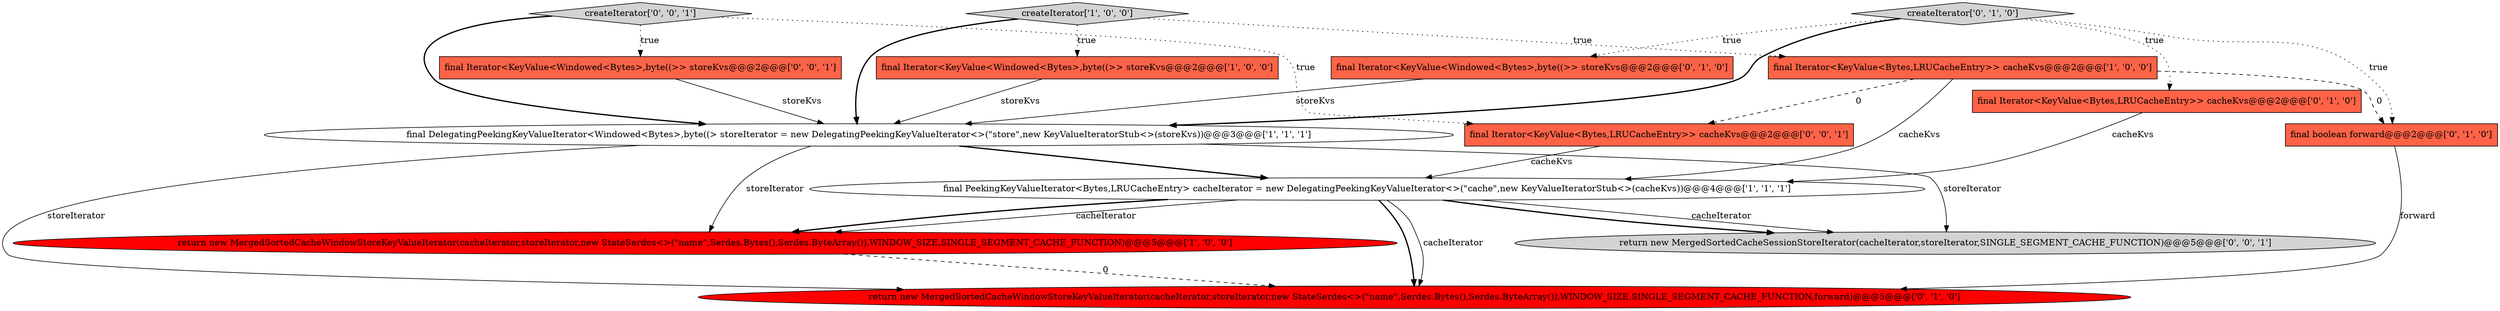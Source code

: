 digraph {
4 [style = filled, label = "final Iterator<KeyValue<Bytes,LRUCacheEntry>> cacheKvs@@@2@@@['1', '0', '0']", fillcolor = tomato, shape = box image = "AAA1AAABBB1BBB"];
9 [style = filled, label = "createIterator['0', '1', '0']", fillcolor = lightgray, shape = diamond image = "AAA0AAABBB2BBB"];
10 [style = filled, label = "final boolean forward@@@2@@@['0', '1', '0']", fillcolor = tomato, shape = box image = "AAA1AAABBB2BBB"];
11 [style = filled, label = "return new MergedSortedCacheSessionStoreIterator(cacheIterator,storeIterator,SINGLE_SEGMENT_CACHE_FUNCTION)@@@5@@@['0', '0', '1']", fillcolor = lightgray, shape = ellipse image = "AAA0AAABBB3BBB"];
12 [style = filled, label = "createIterator['0', '0', '1']", fillcolor = lightgray, shape = diamond image = "AAA0AAABBB3BBB"];
0 [style = filled, label = "final Iterator<KeyValue<Windowed<Bytes>,byte((>> storeKvs@@@2@@@['1', '0', '0']", fillcolor = tomato, shape = box image = "AAA0AAABBB1BBB"];
1 [style = filled, label = "return new MergedSortedCacheWindowStoreKeyValueIterator(cacheIterator,storeIterator,new StateSerdes<>(\"name\",Serdes.Bytes(),Serdes.ByteArray()),WINDOW_SIZE,SINGLE_SEGMENT_CACHE_FUNCTION)@@@5@@@['1', '0', '0']", fillcolor = red, shape = ellipse image = "AAA1AAABBB1BBB"];
6 [style = filled, label = "return new MergedSortedCacheWindowStoreKeyValueIterator(cacheIterator,storeIterator,new StateSerdes<>(\"name\",Serdes.Bytes(),Serdes.ByteArray()),WINDOW_SIZE,SINGLE_SEGMENT_CACHE_FUNCTION,forward)@@@5@@@['0', '1', '0']", fillcolor = red, shape = ellipse image = "AAA1AAABBB2BBB"];
5 [style = filled, label = "final PeekingKeyValueIterator<Bytes,LRUCacheEntry> cacheIterator = new DelegatingPeekingKeyValueIterator<>(\"cache\",new KeyValueIteratorStub<>(cacheKvs))@@@4@@@['1', '1', '1']", fillcolor = white, shape = ellipse image = "AAA0AAABBB1BBB"];
3 [style = filled, label = "final DelegatingPeekingKeyValueIterator<Windowed<Bytes>,byte((> storeIterator = new DelegatingPeekingKeyValueIterator<>(\"store\",new KeyValueIteratorStub<>(storeKvs))@@@3@@@['1', '1', '1']", fillcolor = white, shape = ellipse image = "AAA0AAABBB1BBB"];
14 [style = filled, label = "final Iterator<KeyValue<Bytes,LRUCacheEntry>> cacheKvs@@@2@@@['0', '0', '1']", fillcolor = tomato, shape = box image = "AAA0AAABBB3BBB"];
8 [style = filled, label = "final Iterator<KeyValue<Bytes,LRUCacheEntry>> cacheKvs@@@2@@@['0', '1', '0']", fillcolor = tomato, shape = box image = "AAA0AAABBB2BBB"];
2 [style = filled, label = "createIterator['1', '0', '0']", fillcolor = lightgray, shape = diamond image = "AAA0AAABBB1BBB"];
7 [style = filled, label = "final Iterator<KeyValue<Windowed<Bytes>,byte((>> storeKvs@@@2@@@['0', '1', '0']", fillcolor = tomato, shape = box image = "AAA0AAABBB2BBB"];
13 [style = filled, label = "final Iterator<KeyValue<Windowed<Bytes>,byte((>> storeKvs@@@2@@@['0', '0', '1']", fillcolor = tomato, shape = box image = "AAA0AAABBB3BBB"];
5->1 [style = solid, label="cacheIterator"];
8->5 [style = solid, label="cacheKvs"];
2->0 [style = dotted, label="true"];
7->3 [style = solid, label="storeKvs"];
2->3 [style = bold, label=""];
5->11 [style = solid, label="cacheIterator"];
0->3 [style = solid, label="storeKvs"];
14->5 [style = solid, label="cacheKvs"];
9->8 [style = dotted, label="true"];
3->11 [style = solid, label="storeIterator"];
5->1 [style = bold, label=""];
12->14 [style = dotted, label="true"];
3->5 [style = bold, label=""];
12->13 [style = dotted, label="true"];
3->6 [style = solid, label="storeIterator"];
5->6 [style = bold, label=""];
1->6 [style = dashed, label="0"];
4->5 [style = solid, label="cacheKvs"];
3->1 [style = solid, label="storeIterator"];
2->4 [style = dotted, label="true"];
9->3 [style = bold, label=""];
5->6 [style = solid, label="cacheIterator"];
4->14 [style = dashed, label="0"];
5->11 [style = bold, label=""];
12->3 [style = bold, label=""];
9->7 [style = dotted, label="true"];
4->10 [style = dashed, label="0"];
10->6 [style = solid, label="forward"];
9->10 [style = dotted, label="true"];
13->3 [style = solid, label="storeKvs"];
}
